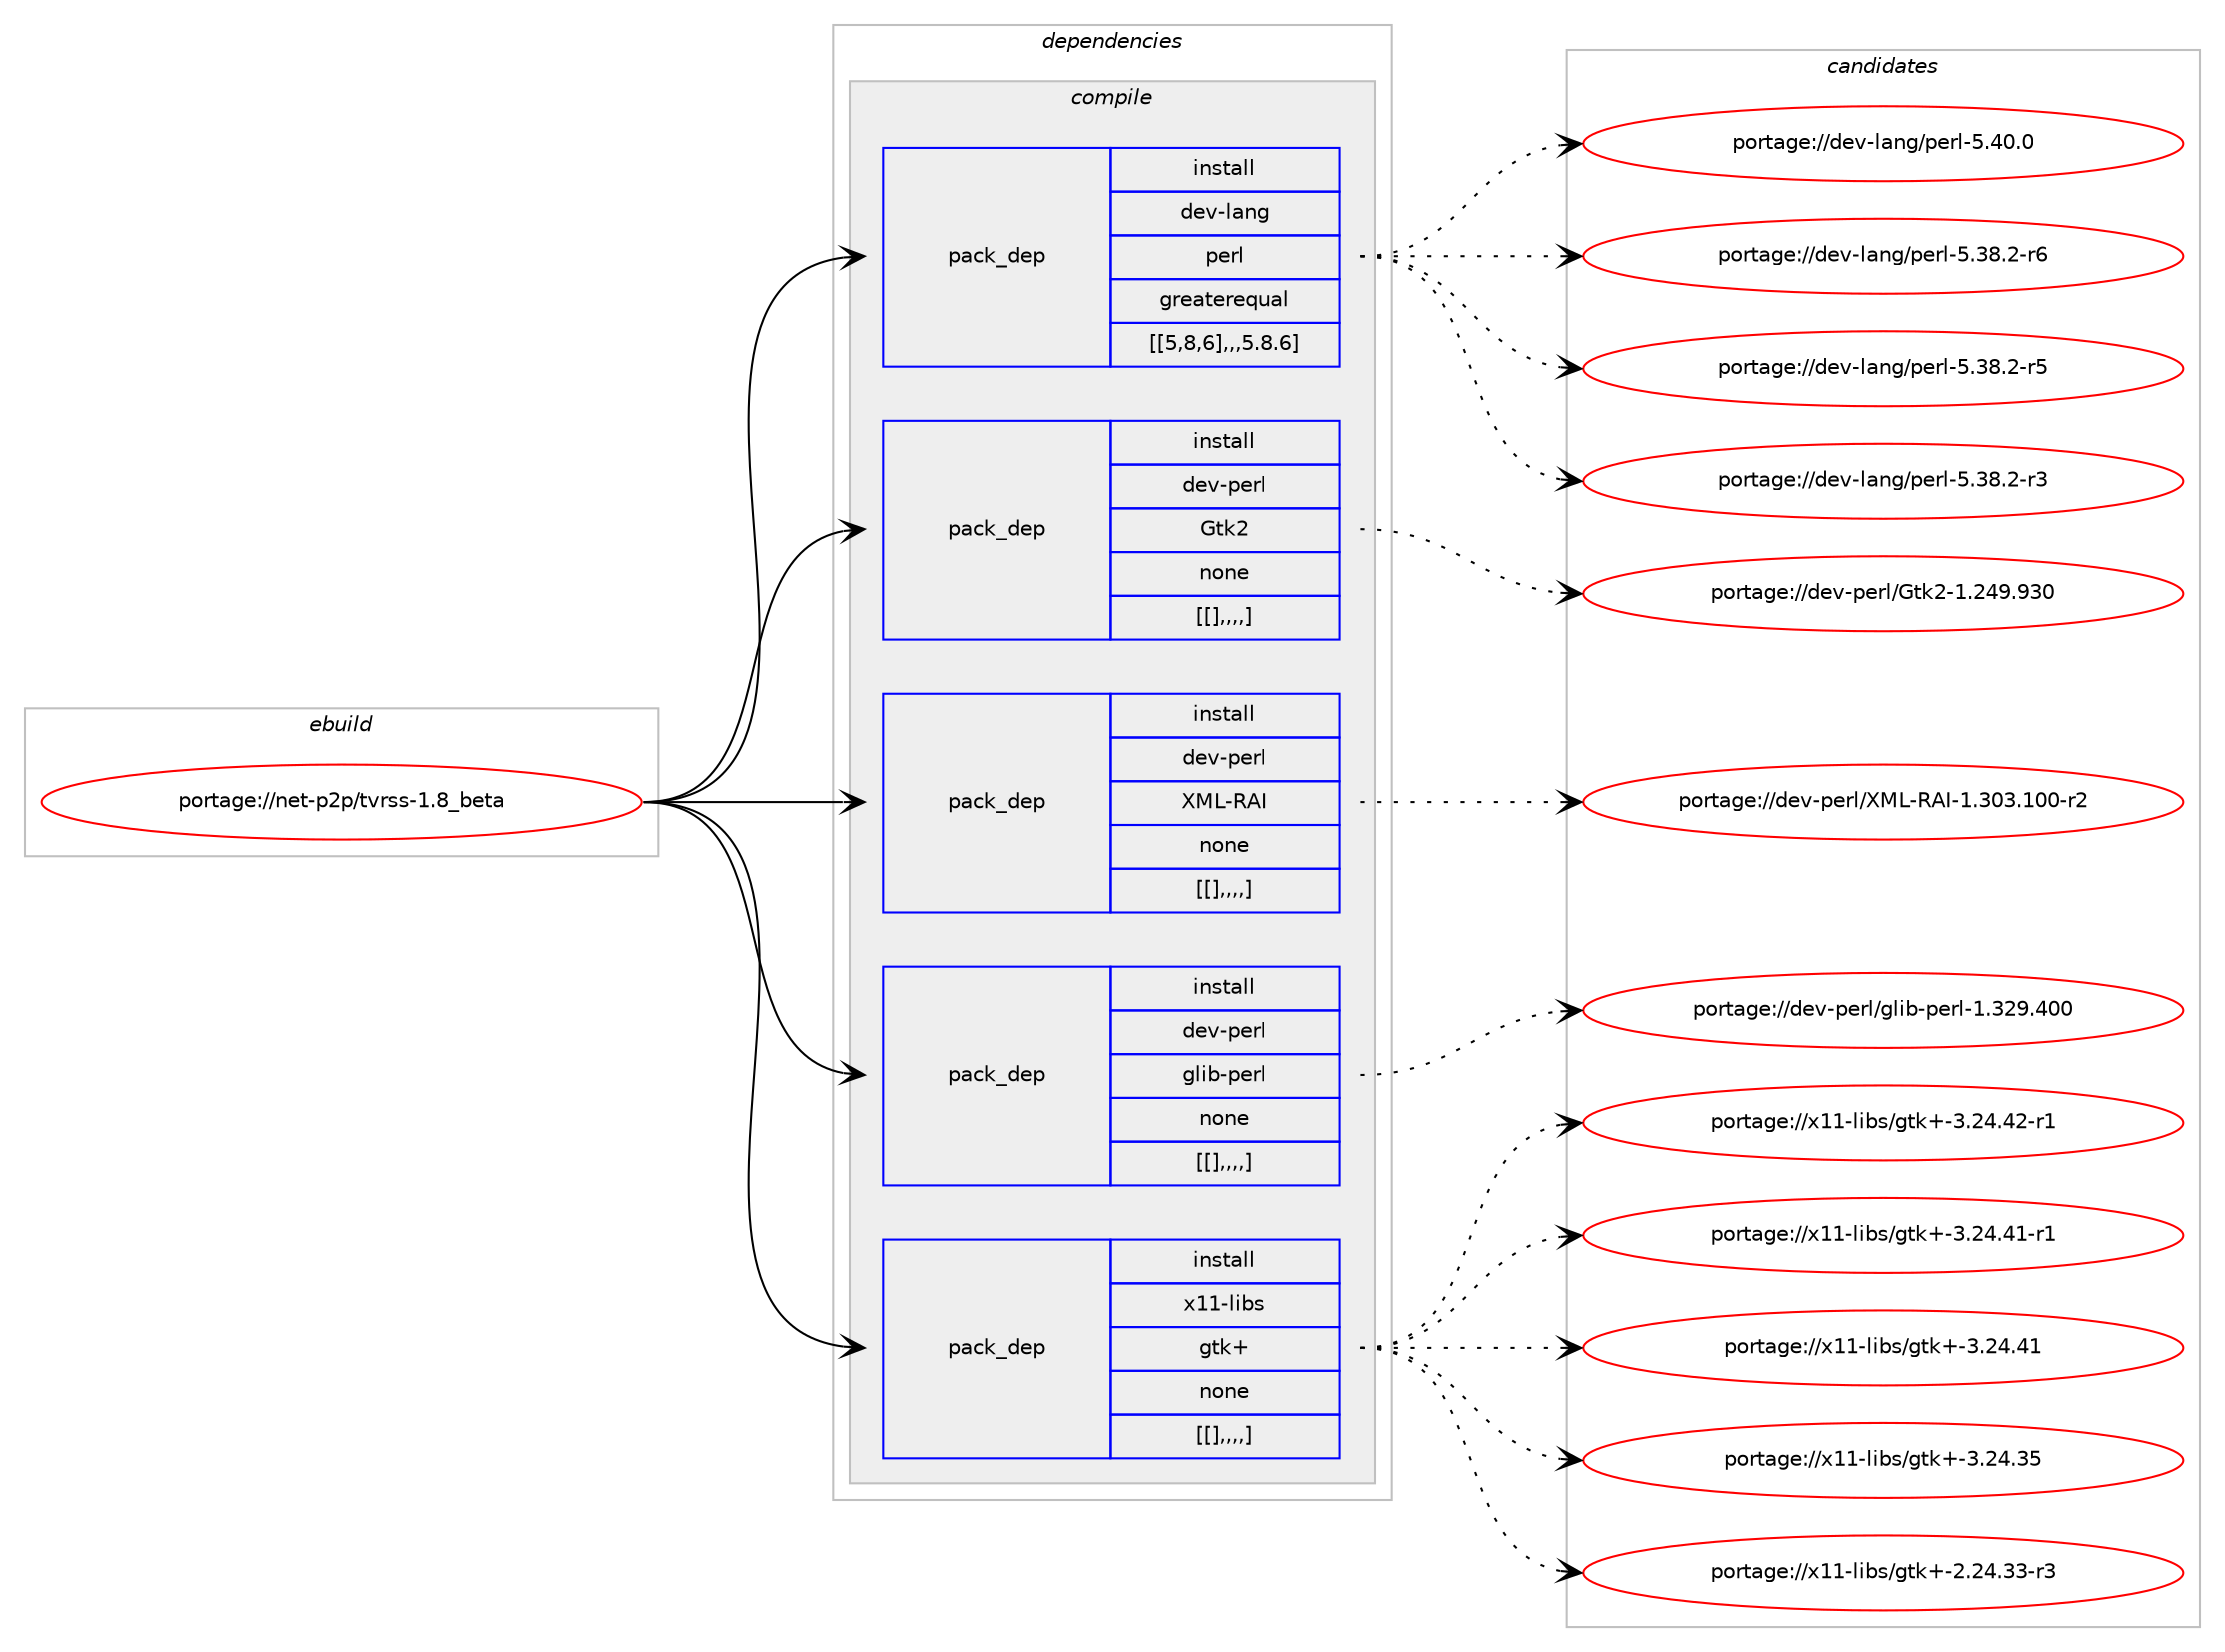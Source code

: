 digraph prolog {

# *************
# Graph options
# *************

newrank=true;
concentrate=true;
compound=true;
graph [rankdir=LR,fontname=Helvetica,fontsize=10,ranksep=1.5];#, ranksep=2.5, nodesep=0.2];
edge  [arrowhead=vee];
node  [fontname=Helvetica,fontsize=10];

# **********
# The ebuild
# **********

subgraph cluster_leftcol {
color=gray;
label=<<i>ebuild</i>>;
id [label="portage://net-p2p/tvrss-1.8_beta", color=red, width=4, href="../net-p2p/tvrss-1.8_beta.svg"];
}

# ****************
# The dependencies
# ****************

subgraph cluster_midcol {
color=gray;
label=<<i>dependencies</i>>;
subgraph cluster_compile {
fillcolor="#eeeeee";
style=filled;
label=<<i>compile</i>>;
subgraph pack282 {
dependency367 [label=<<TABLE BORDER="0" CELLBORDER="1" CELLSPACING="0" CELLPADDING="4" WIDTH="220"><TR><TD ROWSPAN="6" CELLPADDING="30">pack_dep</TD></TR><TR><TD WIDTH="110">install</TD></TR><TR><TD>dev-lang</TD></TR><TR><TD>perl</TD></TR><TR><TD>greaterequal</TD></TR><TR><TD>[[5,8,6],,,5.8.6]</TD></TR></TABLE>>, shape=none, color=blue];
}
id:e -> dependency367:w [weight=20,style="solid",arrowhead="vee"];
subgraph pack299 {
dependency405 [label=<<TABLE BORDER="0" CELLBORDER="1" CELLSPACING="0" CELLPADDING="4" WIDTH="220"><TR><TD ROWSPAN="6" CELLPADDING="30">pack_dep</TD></TR><TR><TD WIDTH="110">install</TD></TR><TR><TD>dev-perl</TD></TR><TR><TD>Gtk2</TD></TR><TR><TD>none</TD></TR><TR><TD>[[],,,,]</TD></TR></TABLE>>, shape=none, color=blue];
}
id:e -> dependency405:w [weight=20,style="solid",arrowhead="vee"];
subgraph pack315 {
dependency410 [label=<<TABLE BORDER="0" CELLBORDER="1" CELLSPACING="0" CELLPADDING="4" WIDTH="220"><TR><TD ROWSPAN="6" CELLPADDING="30">pack_dep</TD></TR><TR><TD WIDTH="110">install</TD></TR><TR><TD>dev-perl</TD></TR><TR><TD>XML-RAI</TD></TR><TR><TD>none</TD></TR><TR><TD>[[],,,,]</TD></TR></TABLE>>, shape=none, color=blue];
}
id:e -> dependency410:w [weight=20,style="solid",arrowhead="vee"];
subgraph pack325 {
dependency424 [label=<<TABLE BORDER="0" CELLBORDER="1" CELLSPACING="0" CELLPADDING="4" WIDTH="220"><TR><TD ROWSPAN="6" CELLPADDING="30">pack_dep</TD></TR><TR><TD WIDTH="110">install</TD></TR><TR><TD>dev-perl</TD></TR><TR><TD>glib-perl</TD></TR><TR><TD>none</TD></TR><TR><TD>[[],,,,]</TD></TR></TABLE>>, shape=none, color=blue];
}
id:e -> dependency424:w [weight=20,style="solid",arrowhead="vee"];
subgraph pack340 {
dependency449 [label=<<TABLE BORDER="0" CELLBORDER="1" CELLSPACING="0" CELLPADDING="4" WIDTH="220"><TR><TD ROWSPAN="6" CELLPADDING="30">pack_dep</TD></TR><TR><TD WIDTH="110">install</TD></TR><TR><TD>x11-libs</TD></TR><TR><TD>gtk+</TD></TR><TR><TD>none</TD></TR><TR><TD>[[],,,,]</TD></TR></TABLE>>, shape=none, color=blue];
}
id:e -> dependency449:w [weight=20,style="solid",arrowhead="vee"];
}
subgraph cluster_compileandrun {
fillcolor="#eeeeee";
style=filled;
label=<<i>compile and run</i>>;
}
subgraph cluster_run {
fillcolor="#eeeeee";
style=filled;
label=<<i>run</i>>;
}
}

# **************
# The candidates
# **************

subgraph cluster_choices {
rank=same;
color=gray;
label=<<i>candidates</i>>;

subgraph choice211 {
color=black;
nodesep=1;
choice10010111845108971101034711210111410845534652484648 [label="portage://dev-lang/perl-5.40.0", color=red, width=4,href="../dev-lang/perl-5.40.0.svg"];
choice100101118451089711010347112101114108455346515646504511454 [label="portage://dev-lang/perl-5.38.2-r6", color=red, width=4,href="../dev-lang/perl-5.38.2-r6.svg"];
choice100101118451089711010347112101114108455346515646504511453 [label="portage://dev-lang/perl-5.38.2-r5", color=red, width=4,href="../dev-lang/perl-5.38.2-r5.svg"];
choice100101118451089711010347112101114108455346515646504511451 [label="portage://dev-lang/perl-5.38.2-r3", color=red, width=4,href="../dev-lang/perl-5.38.2-r3.svg"];
dependency367:e -> choice10010111845108971101034711210111410845534652484648:w [style=dotted,weight="100"];
dependency367:e -> choice100101118451089711010347112101114108455346515646504511454:w [style=dotted,weight="100"];
dependency367:e -> choice100101118451089711010347112101114108455346515646504511453:w [style=dotted,weight="100"];
dependency367:e -> choice100101118451089711010347112101114108455346515646504511451:w [style=dotted,weight="100"];
}
subgraph choice221 {
color=black;
nodesep=1;
choice1001011184511210111410847711161075045494650525746575148 [label="portage://dev-perl/Gtk2-1.249.930", color=red, width=4,href="../dev-perl/Gtk2-1.249.930.svg"];
dependency405:e -> choice1001011184511210111410847711161075045494650525746575148:w [style=dotted,weight="100"];
}
subgraph choice224 {
color=black;
nodesep=1;
choice100101118451121011141084788777645826573454946514851464948484511450 [label="portage://dev-perl/XML-RAI-1.303.100-r2", color=red, width=4,href="../dev-perl/XML-RAI-1.303.100-r2.svg"];
dependency410:e -> choice100101118451121011141084788777645826573454946514851464948484511450:w [style=dotted,weight="100"];
}
subgraph choice245 {
color=black;
nodesep=1;
choice1001011184511210111410847103108105984511210111410845494651505746524848 [label="portage://dev-perl/glib-perl-1.329.400", color=red, width=4,href="../dev-perl/glib-perl-1.329.400.svg"];
dependency424:e -> choice1001011184511210111410847103108105984511210111410845494651505746524848:w [style=dotted,weight="100"];
}
subgraph choice246 {
color=black;
nodesep=1;
choice12049494510810598115471031161074345514650524652504511449 [label="portage://x11-libs/gtk+-3.24.42-r1", color=red, width=4,href="../x11-libs/gtk+-3.24.42-r1.svg"];
choice12049494510810598115471031161074345514650524652494511449 [label="portage://x11-libs/gtk+-3.24.41-r1", color=red, width=4,href="../x11-libs/gtk+-3.24.41-r1.svg"];
choice1204949451081059811547103116107434551465052465249 [label="portage://x11-libs/gtk+-3.24.41", color=red, width=4,href="../x11-libs/gtk+-3.24.41.svg"];
choice1204949451081059811547103116107434551465052465153 [label="portage://x11-libs/gtk+-3.24.35", color=red, width=4,href="../x11-libs/gtk+-3.24.35.svg"];
choice12049494510810598115471031161074345504650524651514511451 [label="portage://x11-libs/gtk+-2.24.33-r3", color=red, width=4,href="../x11-libs/gtk+-2.24.33-r3.svg"];
dependency449:e -> choice12049494510810598115471031161074345514650524652504511449:w [style=dotted,weight="100"];
dependency449:e -> choice12049494510810598115471031161074345514650524652494511449:w [style=dotted,weight="100"];
dependency449:e -> choice1204949451081059811547103116107434551465052465249:w [style=dotted,weight="100"];
dependency449:e -> choice1204949451081059811547103116107434551465052465153:w [style=dotted,weight="100"];
dependency449:e -> choice12049494510810598115471031161074345504650524651514511451:w [style=dotted,weight="100"];
}
}

}

